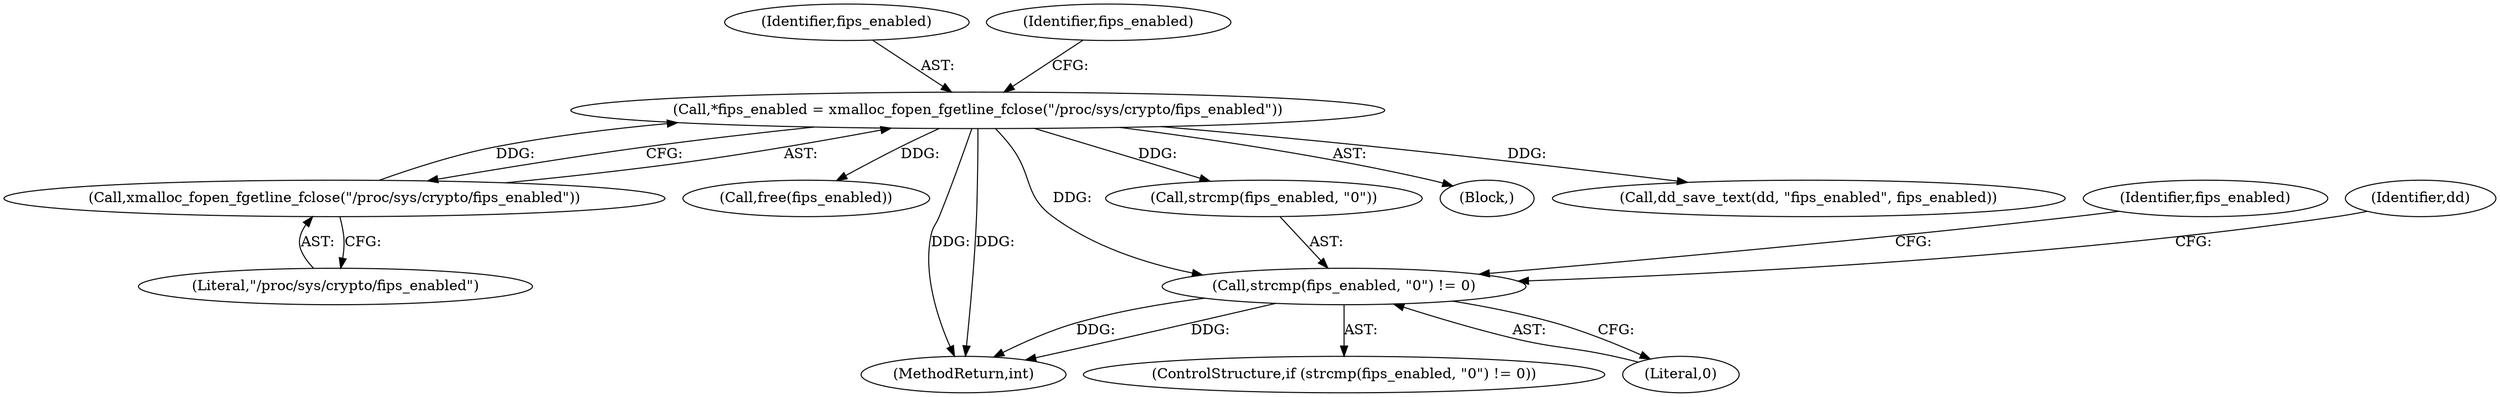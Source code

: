 digraph "0_abrt_17cb66b13997b0159b4253b3f5722db79f476d68@API" {
"1000844" [label="(Call,strcmp(fips_enabled, \"0\") != 0)"];
"1000836" [label="(Call,*fips_enabled = xmalloc_fopen_fgetline_fclose(\"/proc/sys/crypto/fips_enabled\"))"];
"1000838" [label="(Call,xmalloc_fopen_fgetline_fclose(\"/proc/sys/crypto/fips_enabled\"))"];
"1000854" [label="(Identifier,fips_enabled)"];
"1000837" [label="(Identifier,fips_enabled)"];
"1000853" [label="(Call,free(fips_enabled))"];
"1000848" [label="(Literal,0)"];
"1000845" [label="(Call,strcmp(fips_enabled, \"0\"))"];
"1001180" [label="(MethodReturn,int)"];
"1000843" [label="(ControlStructure,if (strcmp(fips_enabled, \"0\") != 0))"];
"1000624" [label="(Block,)"];
"1000841" [label="(Identifier,fips_enabled)"];
"1000839" [label="(Literal,\"/proc/sys/crypto/fips_enabled\")"];
"1000850" [label="(Identifier,dd)"];
"1000836" [label="(Call,*fips_enabled = xmalloc_fopen_fgetline_fclose(\"/proc/sys/crypto/fips_enabled\"))"];
"1000844" [label="(Call,strcmp(fips_enabled, \"0\") != 0)"];
"1000849" [label="(Call,dd_save_text(dd, \"fips_enabled\", fips_enabled))"];
"1000838" [label="(Call,xmalloc_fopen_fgetline_fclose(\"/proc/sys/crypto/fips_enabled\"))"];
"1000844" -> "1000843"  [label="AST: "];
"1000844" -> "1000848"  [label="CFG: "];
"1000845" -> "1000844"  [label="AST: "];
"1000848" -> "1000844"  [label="AST: "];
"1000850" -> "1000844"  [label="CFG: "];
"1000854" -> "1000844"  [label="CFG: "];
"1000844" -> "1001180"  [label="DDG: "];
"1000844" -> "1001180"  [label="DDG: "];
"1000836" -> "1000844"  [label="DDG: "];
"1000836" -> "1000624"  [label="AST: "];
"1000836" -> "1000838"  [label="CFG: "];
"1000837" -> "1000836"  [label="AST: "];
"1000838" -> "1000836"  [label="AST: "];
"1000841" -> "1000836"  [label="CFG: "];
"1000836" -> "1001180"  [label="DDG: "];
"1000836" -> "1001180"  [label="DDG: "];
"1000838" -> "1000836"  [label="DDG: "];
"1000836" -> "1000845"  [label="DDG: "];
"1000836" -> "1000849"  [label="DDG: "];
"1000836" -> "1000853"  [label="DDG: "];
"1000838" -> "1000839"  [label="CFG: "];
"1000839" -> "1000838"  [label="AST: "];
}
